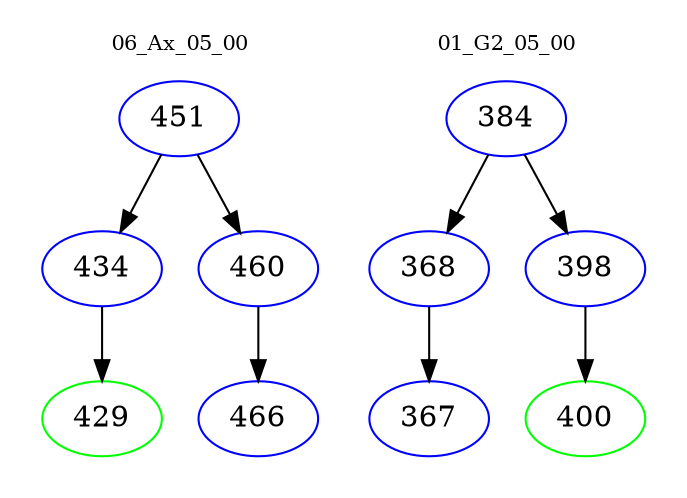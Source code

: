 digraph{
subgraph cluster_0 {
color = white
label = "06_Ax_05_00";
fontsize=10;
T0_451 [label="451", color="blue"]
T0_451 -> T0_434 [color="black"]
T0_434 [label="434", color="blue"]
T0_434 -> T0_429 [color="black"]
T0_429 [label="429", color="green"]
T0_451 -> T0_460 [color="black"]
T0_460 [label="460", color="blue"]
T0_460 -> T0_466 [color="black"]
T0_466 [label="466", color="blue"]
}
subgraph cluster_1 {
color = white
label = "01_G2_05_00";
fontsize=10;
T1_384 [label="384", color="blue"]
T1_384 -> T1_368 [color="black"]
T1_368 [label="368", color="blue"]
T1_368 -> T1_367 [color="black"]
T1_367 [label="367", color="blue"]
T1_384 -> T1_398 [color="black"]
T1_398 [label="398", color="blue"]
T1_398 -> T1_400 [color="black"]
T1_400 [label="400", color="green"]
}
}

